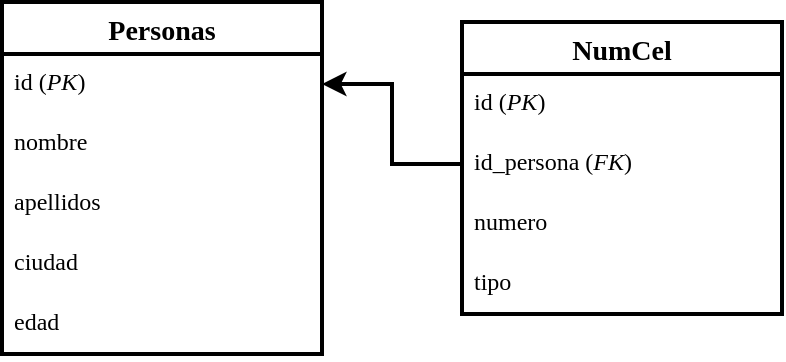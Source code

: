 <mxfile version="21.1.8" type="device">
  <diagram name="Página-1" id="FYE1AaSjHG21gxEwm3ek">
    <mxGraphModel dx="636" dy="747" grid="1" gridSize="10" guides="1" tooltips="1" connect="1" arrows="1" fold="1" page="1" pageScale="1" pageWidth="3300" pageHeight="2339" math="0" shadow="0">
      <root>
        <mxCell id="0" />
        <mxCell id="1" parent="0" />
        <mxCell id="yfIUXpZ3AVK_rPEgyNf7-4" value="Personas" style="swimlane;fontStyle=1;childLayout=stackLayout;horizontal=1;startSize=26;horizontalStack=0;resizeParent=1;resizeParentMax=0;resizeLast=0;collapsible=1;marginBottom=0;align=center;fontSize=14;strokeWidth=2;fontFamily=Verdana;" vertex="1" parent="1">
          <mxGeometry x="510" y="140" width="160" height="176" as="geometry" />
        </mxCell>
        <mxCell id="yfIUXpZ3AVK_rPEgyNf7-5" value="id (&lt;i&gt;PK&lt;/i&gt;)" style="text;spacingLeft=4;spacingRight=4;overflow=hidden;rotatable=0;points=[[0,0.5],[1,0.5]];portConstraint=eastwest;fontSize=12;whiteSpace=wrap;html=1;strokeWidth=2;fontFamily=Verdana;" vertex="1" parent="yfIUXpZ3AVK_rPEgyNf7-4">
          <mxGeometry y="26" width="160" height="30" as="geometry" />
        </mxCell>
        <mxCell id="yfIUXpZ3AVK_rPEgyNf7-6" value="nombre" style="text;spacingLeft=4;spacingRight=4;overflow=hidden;rotatable=0;points=[[0,0.5],[1,0.5]];portConstraint=eastwest;fontSize=12;whiteSpace=wrap;html=1;strokeWidth=2;fontFamily=Verdana;" vertex="1" parent="yfIUXpZ3AVK_rPEgyNf7-4">
          <mxGeometry y="56" width="160" height="30" as="geometry" />
        </mxCell>
        <mxCell id="yfIUXpZ3AVK_rPEgyNf7-8" value="apellidos" style="text;spacingLeft=4;spacingRight=4;overflow=hidden;rotatable=0;points=[[0,0.5],[1,0.5]];portConstraint=eastwest;fontSize=12;whiteSpace=wrap;html=1;strokeWidth=2;fontFamily=Verdana;" vertex="1" parent="yfIUXpZ3AVK_rPEgyNf7-4">
          <mxGeometry y="86" width="160" height="30" as="geometry" />
        </mxCell>
        <mxCell id="yfIUXpZ3AVK_rPEgyNf7-9" value="ciudad" style="text;spacingLeft=4;spacingRight=4;overflow=hidden;rotatable=0;points=[[0,0.5],[1,0.5]];portConstraint=eastwest;fontSize=12;whiteSpace=wrap;html=1;strokeWidth=2;fontFamily=Verdana;" vertex="1" parent="yfIUXpZ3AVK_rPEgyNf7-4">
          <mxGeometry y="116" width="160" height="30" as="geometry" />
        </mxCell>
        <mxCell id="yfIUXpZ3AVK_rPEgyNf7-7" value="edad" style="text;spacingLeft=4;spacingRight=4;overflow=hidden;rotatable=0;points=[[0,0.5],[1,0.5]];portConstraint=eastwest;fontSize=12;whiteSpace=wrap;html=1;strokeWidth=2;fontFamily=Verdana;" vertex="1" parent="yfIUXpZ3AVK_rPEgyNf7-4">
          <mxGeometry y="146" width="160" height="30" as="geometry" />
        </mxCell>
        <mxCell id="yfIUXpZ3AVK_rPEgyNf7-10" value="NumCel" style="swimlane;fontStyle=1;childLayout=stackLayout;horizontal=1;startSize=26;horizontalStack=0;resizeParent=1;resizeParentMax=0;resizeLast=0;collapsible=1;marginBottom=0;align=center;fontSize=14;strokeWidth=2;fontFamily=Verdana;" vertex="1" parent="1">
          <mxGeometry x="740" y="150" width="160" height="146" as="geometry" />
        </mxCell>
        <mxCell id="yfIUXpZ3AVK_rPEgyNf7-11" value="id (&lt;i&gt;PK&lt;/i&gt;)" style="text;spacingLeft=4;spacingRight=4;overflow=hidden;rotatable=0;points=[[0,0.5],[1,0.5]];portConstraint=eastwest;fontSize=12;whiteSpace=wrap;html=1;strokeWidth=2;fontFamily=Verdana;" vertex="1" parent="yfIUXpZ3AVK_rPEgyNf7-10">
          <mxGeometry y="26" width="160" height="30" as="geometry" />
        </mxCell>
        <mxCell id="yfIUXpZ3AVK_rPEgyNf7-12" value="id_persona (&lt;i&gt;FK&lt;/i&gt;)" style="text;spacingLeft=4;spacingRight=4;overflow=hidden;rotatable=0;points=[[0,0.5],[1,0.5]];portConstraint=eastwest;fontSize=12;whiteSpace=wrap;html=1;strokeWidth=2;fontFamily=Verdana;" vertex="1" parent="yfIUXpZ3AVK_rPEgyNf7-10">
          <mxGeometry y="56" width="160" height="30" as="geometry" />
        </mxCell>
        <mxCell id="yfIUXpZ3AVK_rPEgyNf7-13" value="numero" style="text;spacingLeft=4;spacingRight=4;overflow=hidden;rotatable=0;points=[[0,0.5],[1,0.5]];portConstraint=eastwest;fontSize=12;whiteSpace=wrap;html=1;strokeWidth=2;fontFamily=Verdana;" vertex="1" parent="yfIUXpZ3AVK_rPEgyNf7-10">
          <mxGeometry y="86" width="160" height="30" as="geometry" />
        </mxCell>
        <mxCell id="yfIUXpZ3AVK_rPEgyNf7-14" value="tipo" style="text;spacingLeft=4;spacingRight=4;overflow=hidden;rotatable=0;points=[[0,0.5],[1,0.5]];portConstraint=eastwest;fontSize=12;whiteSpace=wrap;html=1;strokeWidth=2;fontFamily=Verdana;" vertex="1" parent="yfIUXpZ3AVK_rPEgyNf7-10">
          <mxGeometry y="116" width="160" height="30" as="geometry" />
        </mxCell>
        <mxCell id="yfIUXpZ3AVK_rPEgyNf7-16" style="edgeStyle=orthogonalEdgeStyle;rounded=0;orthogonalLoop=1;jettySize=auto;html=1;entryX=1;entryY=0.5;entryDx=0;entryDy=0;strokeWidth=2;fontFamily=Verdana;" edge="1" parent="1" source="yfIUXpZ3AVK_rPEgyNf7-12" target="yfIUXpZ3AVK_rPEgyNf7-5">
          <mxGeometry relative="1" as="geometry" />
        </mxCell>
      </root>
    </mxGraphModel>
  </diagram>
</mxfile>

